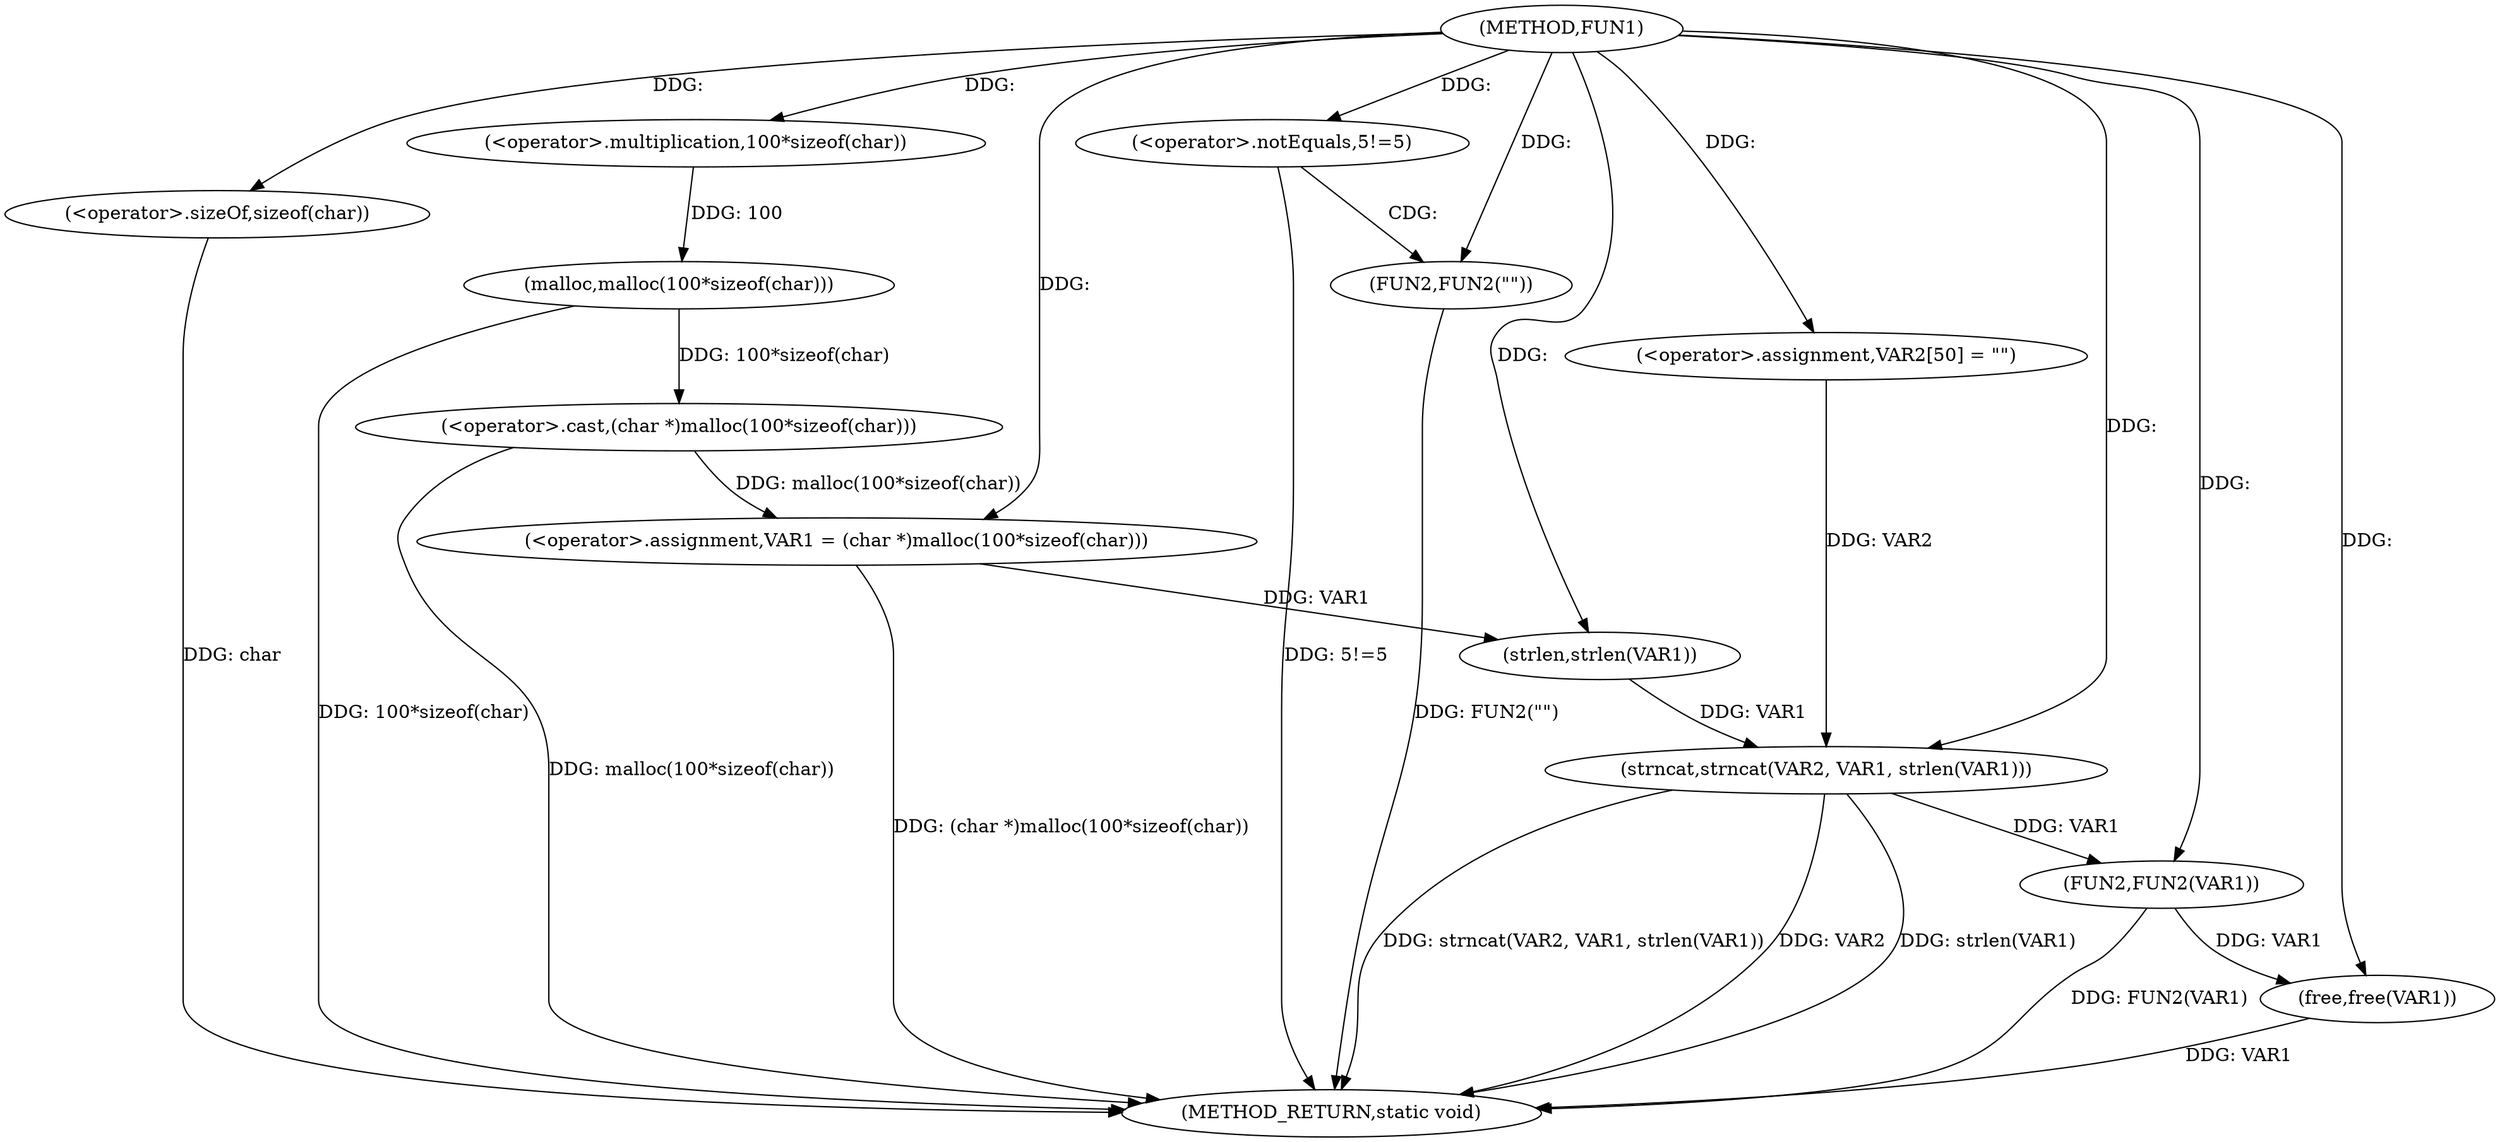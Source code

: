digraph FUN1 {  
"1000100" [label = "(METHOD,FUN1)" ]
"1000135" [label = "(METHOD_RETURN,static void)" ]
"1000103" [label = "(<operator>.assignment,VAR1 = (char *)malloc(100*sizeof(char)))" ]
"1000105" [label = "(<operator>.cast,(char *)malloc(100*sizeof(char)))" ]
"1000107" [label = "(malloc,malloc(100*sizeof(char)))" ]
"1000108" [label = "(<operator>.multiplication,100*sizeof(char))" ]
"1000110" [label = "(<operator>.sizeOf,sizeof(char))" ]
"1000113" [label = "(<operator>.notEquals,5!=5)" ]
"1000117" [label = "(FUN2,FUN2(\"\"))" ]
"1000123" [label = "(<operator>.assignment,VAR2[50] = \"\")" ]
"1000126" [label = "(strncat,strncat(VAR2, VAR1, strlen(VAR1)))" ]
"1000129" [label = "(strlen,strlen(VAR1))" ]
"1000131" [label = "(FUN2,FUN2(VAR1))" ]
"1000133" [label = "(free,free(VAR1))" ]
  "1000117" -> "1000135"  [ label = "DDG: FUN2(\"\")"] 
  "1000126" -> "1000135"  [ label = "DDG: strncat(VAR2, VAR1, strlen(VAR1))"] 
  "1000107" -> "1000135"  [ label = "DDG: 100*sizeof(char)"] 
  "1000105" -> "1000135"  [ label = "DDG: malloc(100*sizeof(char))"] 
  "1000103" -> "1000135"  [ label = "DDG: (char *)malloc(100*sizeof(char))"] 
  "1000126" -> "1000135"  [ label = "DDG: VAR2"] 
  "1000110" -> "1000135"  [ label = "DDG: char"] 
  "1000131" -> "1000135"  [ label = "DDG: FUN2(VAR1)"] 
  "1000126" -> "1000135"  [ label = "DDG: strlen(VAR1)"] 
  "1000133" -> "1000135"  [ label = "DDG: VAR1"] 
  "1000113" -> "1000135"  [ label = "DDG: 5!=5"] 
  "1000105" -> "1000103"  [ label = "DDG: malloc(100*sizeof(char))"] 
  "1000100" -> "1000103"  [ label = "DDG: "] 
  "1000107" -> "1000105"  [ label = "DDG: 100*sizeof(char)"] 
  "1000108" -> "1000107"  [ label = "DDG: 100"] 
  "1000100" -> "1000108"  [ label = "DDG: "] 
  "1000100" -> "1000110"  [ label = "DDG: "] 
  "1000100" -> "1000113"  [ label = "DDG: "] 
  "1000100" -> "1000117"  [ label = "DDG: "] 
  "1000100" -> "1000123"  [ label = "DDG: "] 
  "1000123" -> "1000126"  [ label = "DDG: VAR2"] 
  "1000100" -> "1000126"  [ label = "DDG: "] 
  "1000129" -> "1000126"  [ label = "DDG: VAR1"] 
  "1000103" -> "1000129"  [ label = "DDG: VAR1"] 
  "1000100" -> "1000129"  [ label = "DDG: "] 
  "1000126" -> "1000131"  [ label = "DDG: VAR1"] 
  "1000100" -> "1000131"  [ label = "DDG: "] 
  "1000131" -> "1000133"  [ label = "DDG: VAR1"] 
  "1000100" -> "1000133"  [ label = "DDG: "] 
  "1000113" -> "1000117"  [ label = "CDG: "] 
}
